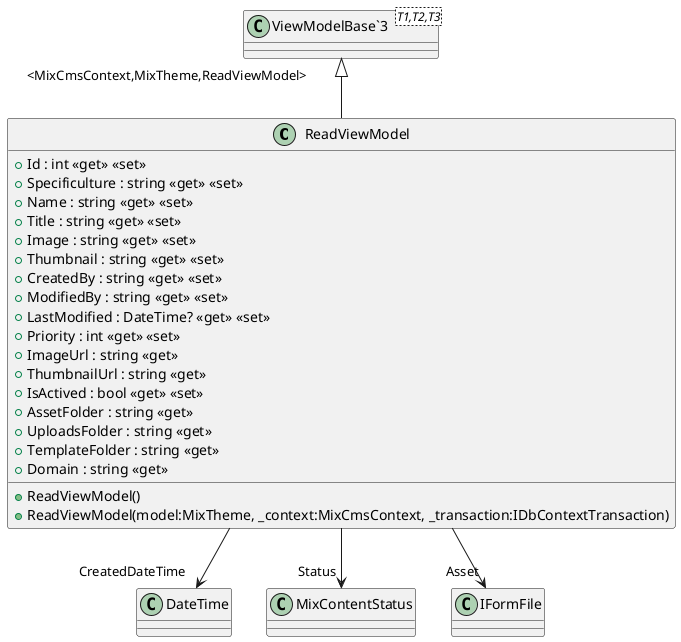 @startuml
class ReadViewModel {
    + Id : int <<get>> <<set>>
    + Specificulture : string <<get>> <<set>>
    + Name : string <<get>> <<set>>
    + Title : string <<get>> <<set>>
    + Image : string <<get>> <<set>>
    + Thumbnail : string <<get>> <<set>>
    + CreatedBy : string <<get>> <<set>>
    + ModifiedBy : string <<get>> <<set>>
    + LastModified : DateTime? <<get>> <<set>>
    + Priority : int <<get>> <<set>>
    + ImageUrl : string <<get>>
    + ThumbnailUrl : string <<get>>
    + IsActived : bool <<get>> <<set>>
    + AssetFolder : string <<get>>
    + UploadsFolder : string <<get>>
    + TemplateFolder : string <<get>>
    + Domain : string <<get>>
    + ReadViewModel()
    + ReadViewModel(model:MixTheme, _context:MixCmsContext, _transaction:IDbContextTransaction)
}
class "ViewModelBase`3"<T1,T2,T3> {
}
"ViewModelBase`3" "<MixCmsContext,MixTheme,ReadViewModel>" <|-- ReadViewModel
ReadViewModel --> "CreatedDateTime" DateTime
ReadViewModel --> "Status" MixContentStatus
ReadViewModel --> "Asset" IFormFile
@enduml
